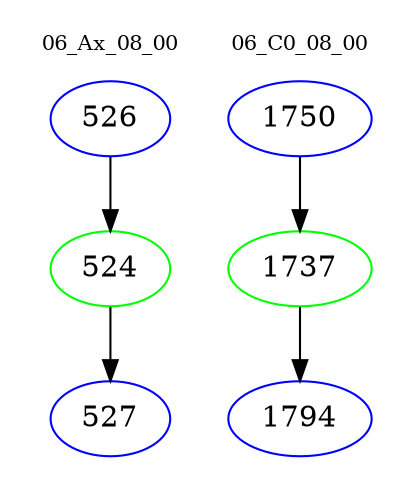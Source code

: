 digraph{
subgraph cluster_0 {
color = white
label = "06_Ax_08_00";
fontsize=10;
T0_526 [label="526", color="blue"]
T0_526 -> T0_524 [color="black"]
T0_524 [label="524", color="green"]
T0_524 -> T0_527 [color="black"]
T0_527 [label="527", color="blue"]
}
subgraph cluster_1 {
color = white
label = "06_C0_08_00";
fontsize=10;
T1_1750 [label="1750", color="blue"]
T1_1750 -> T1_1737 [color="black"]
T1_1737 [label="1737", color="green"]
T1_1737 -> T1_1794 [color="black"]
T1_1794 [label="1794", color="blue"]
}
}
